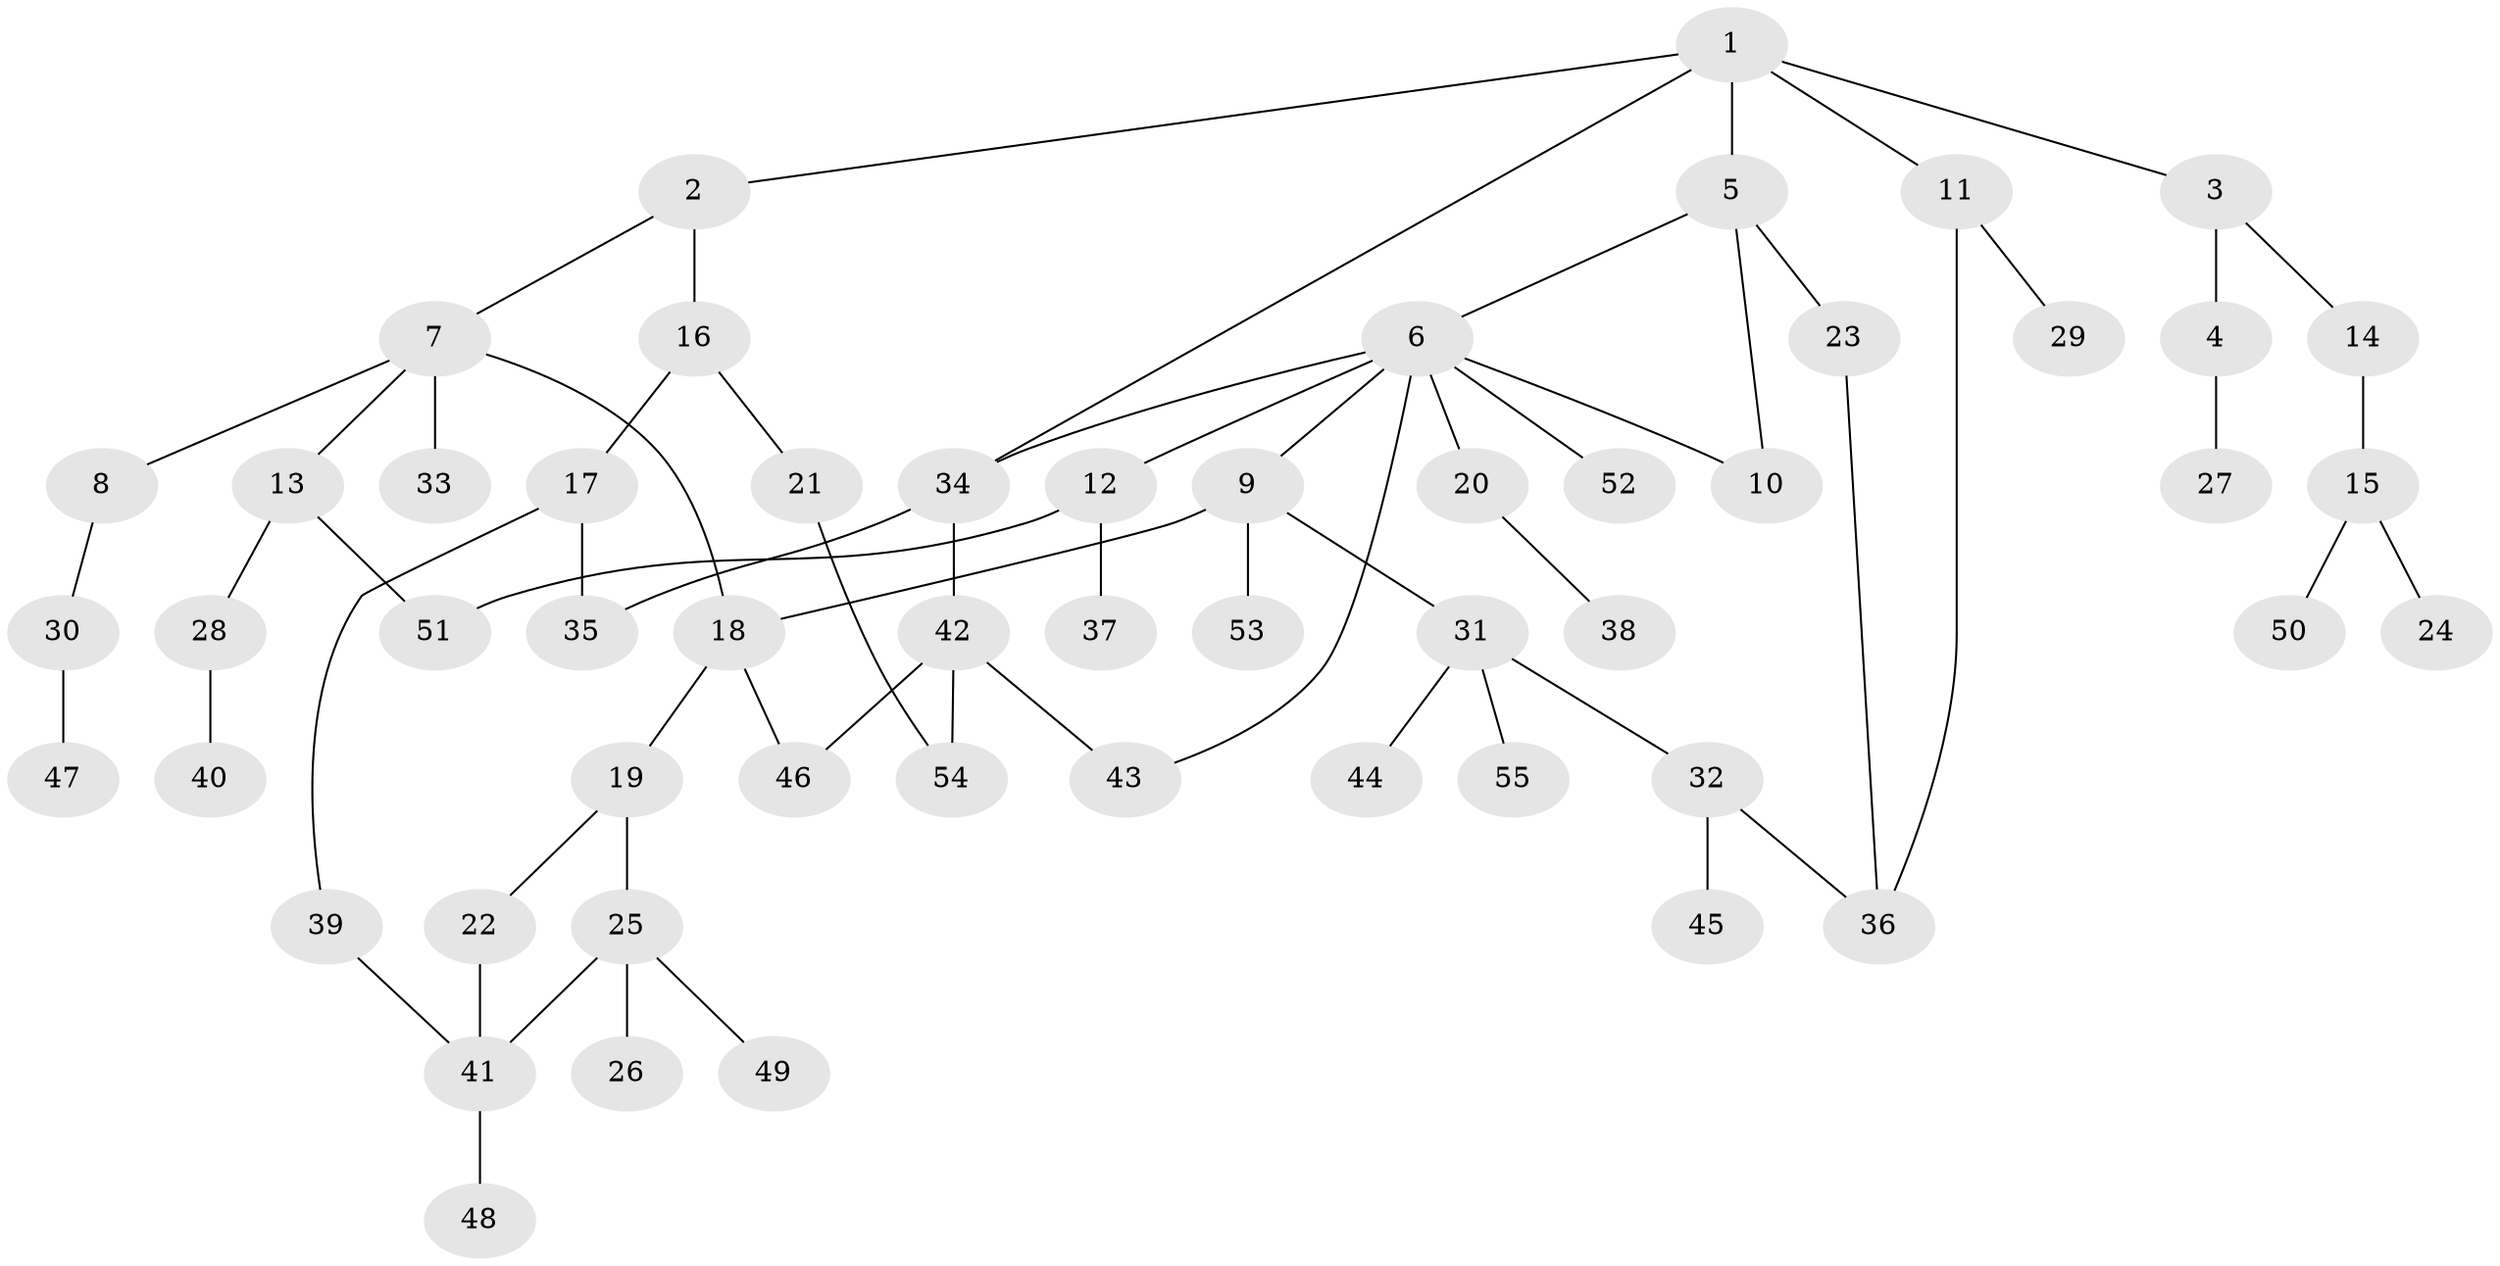 // Generated by graph-tools (version 1.1) at 2025/10/02/27/25 16:10:52]
// undirected, 55 vertices, 66 edges
graph export_dot {
graph [start="1"]
  node [color=gray90,style=filled];
  1;
  2;
  3;
  4;
  5;
  6;
  7;
  8;
  9;
  10;
  11;
  12;
  13;
  14;
  15;
  16;
  17;
  18;
  19;
  20;
  21;
  22;
  23;
  24;
  25;
  26;
  27;
  28;
  29;
  30;
  31;
  32;
  33;
  34;
  35;
  36;
  37;
  38;
  39;
  40;
  41;
  42;
  43;
  44;
  45;
  46;
  47;
  48;
  49;
  50;
  51;
  52;
  53;
  54;
  55;
  1 -- 2;
  1 -- 3;
  1 -- 5;
  1 -- 11;
  1 -- 34;
  2 -- 7;
  2 -- 16;
  3 -- 4;
  3 -- 14;
  4 -- 27;
  5 -- 6;
  5 -- 10;
  5 -- 23;
  6 -- 9;
  6 -- 12;
  6 -- 20;
  6 -- 34;
  6 -- 52;
  6 -- 43;
  6 -- 10;
  7 -- 8;
  7 -- 13;
  7 -- 33;
  7 -- 18;
  8 -- 30;
  9 -- 18;
  9 -- 31;
  9 -- 53;
  11 -- 29;
  11 -- 36;
  12 -- 37;
  12 -- 51;
  13 -- 28;
  13 -- 51;
  14 -- 15;
  15 -- 24;
  15 -- 50;
  16 -- 17;
  16 -- 21;
  17 -- 39;
  17 -- 35;
  18 -- 19;
  18 -- 46;
  19 -- 22;
  19 -- 25;
  20 -- 38;
  21 -- 54;
  22 -- 41;
  23 -- 36;
  25 -- 26;
  25 -- 41;
  25 -- 49;
  28 -- 40;
  30 -- 47;
  31 -- 32;
  31 -- 44;
  31 -- 55;
  32 -- 36;
  32 -- 45;
  34 -- 35;
  34 -- 42;
  39 -- 41;
  41 -- 48;
  42 -- 43;
  42 -- 54;
  42 -- 46;
}
